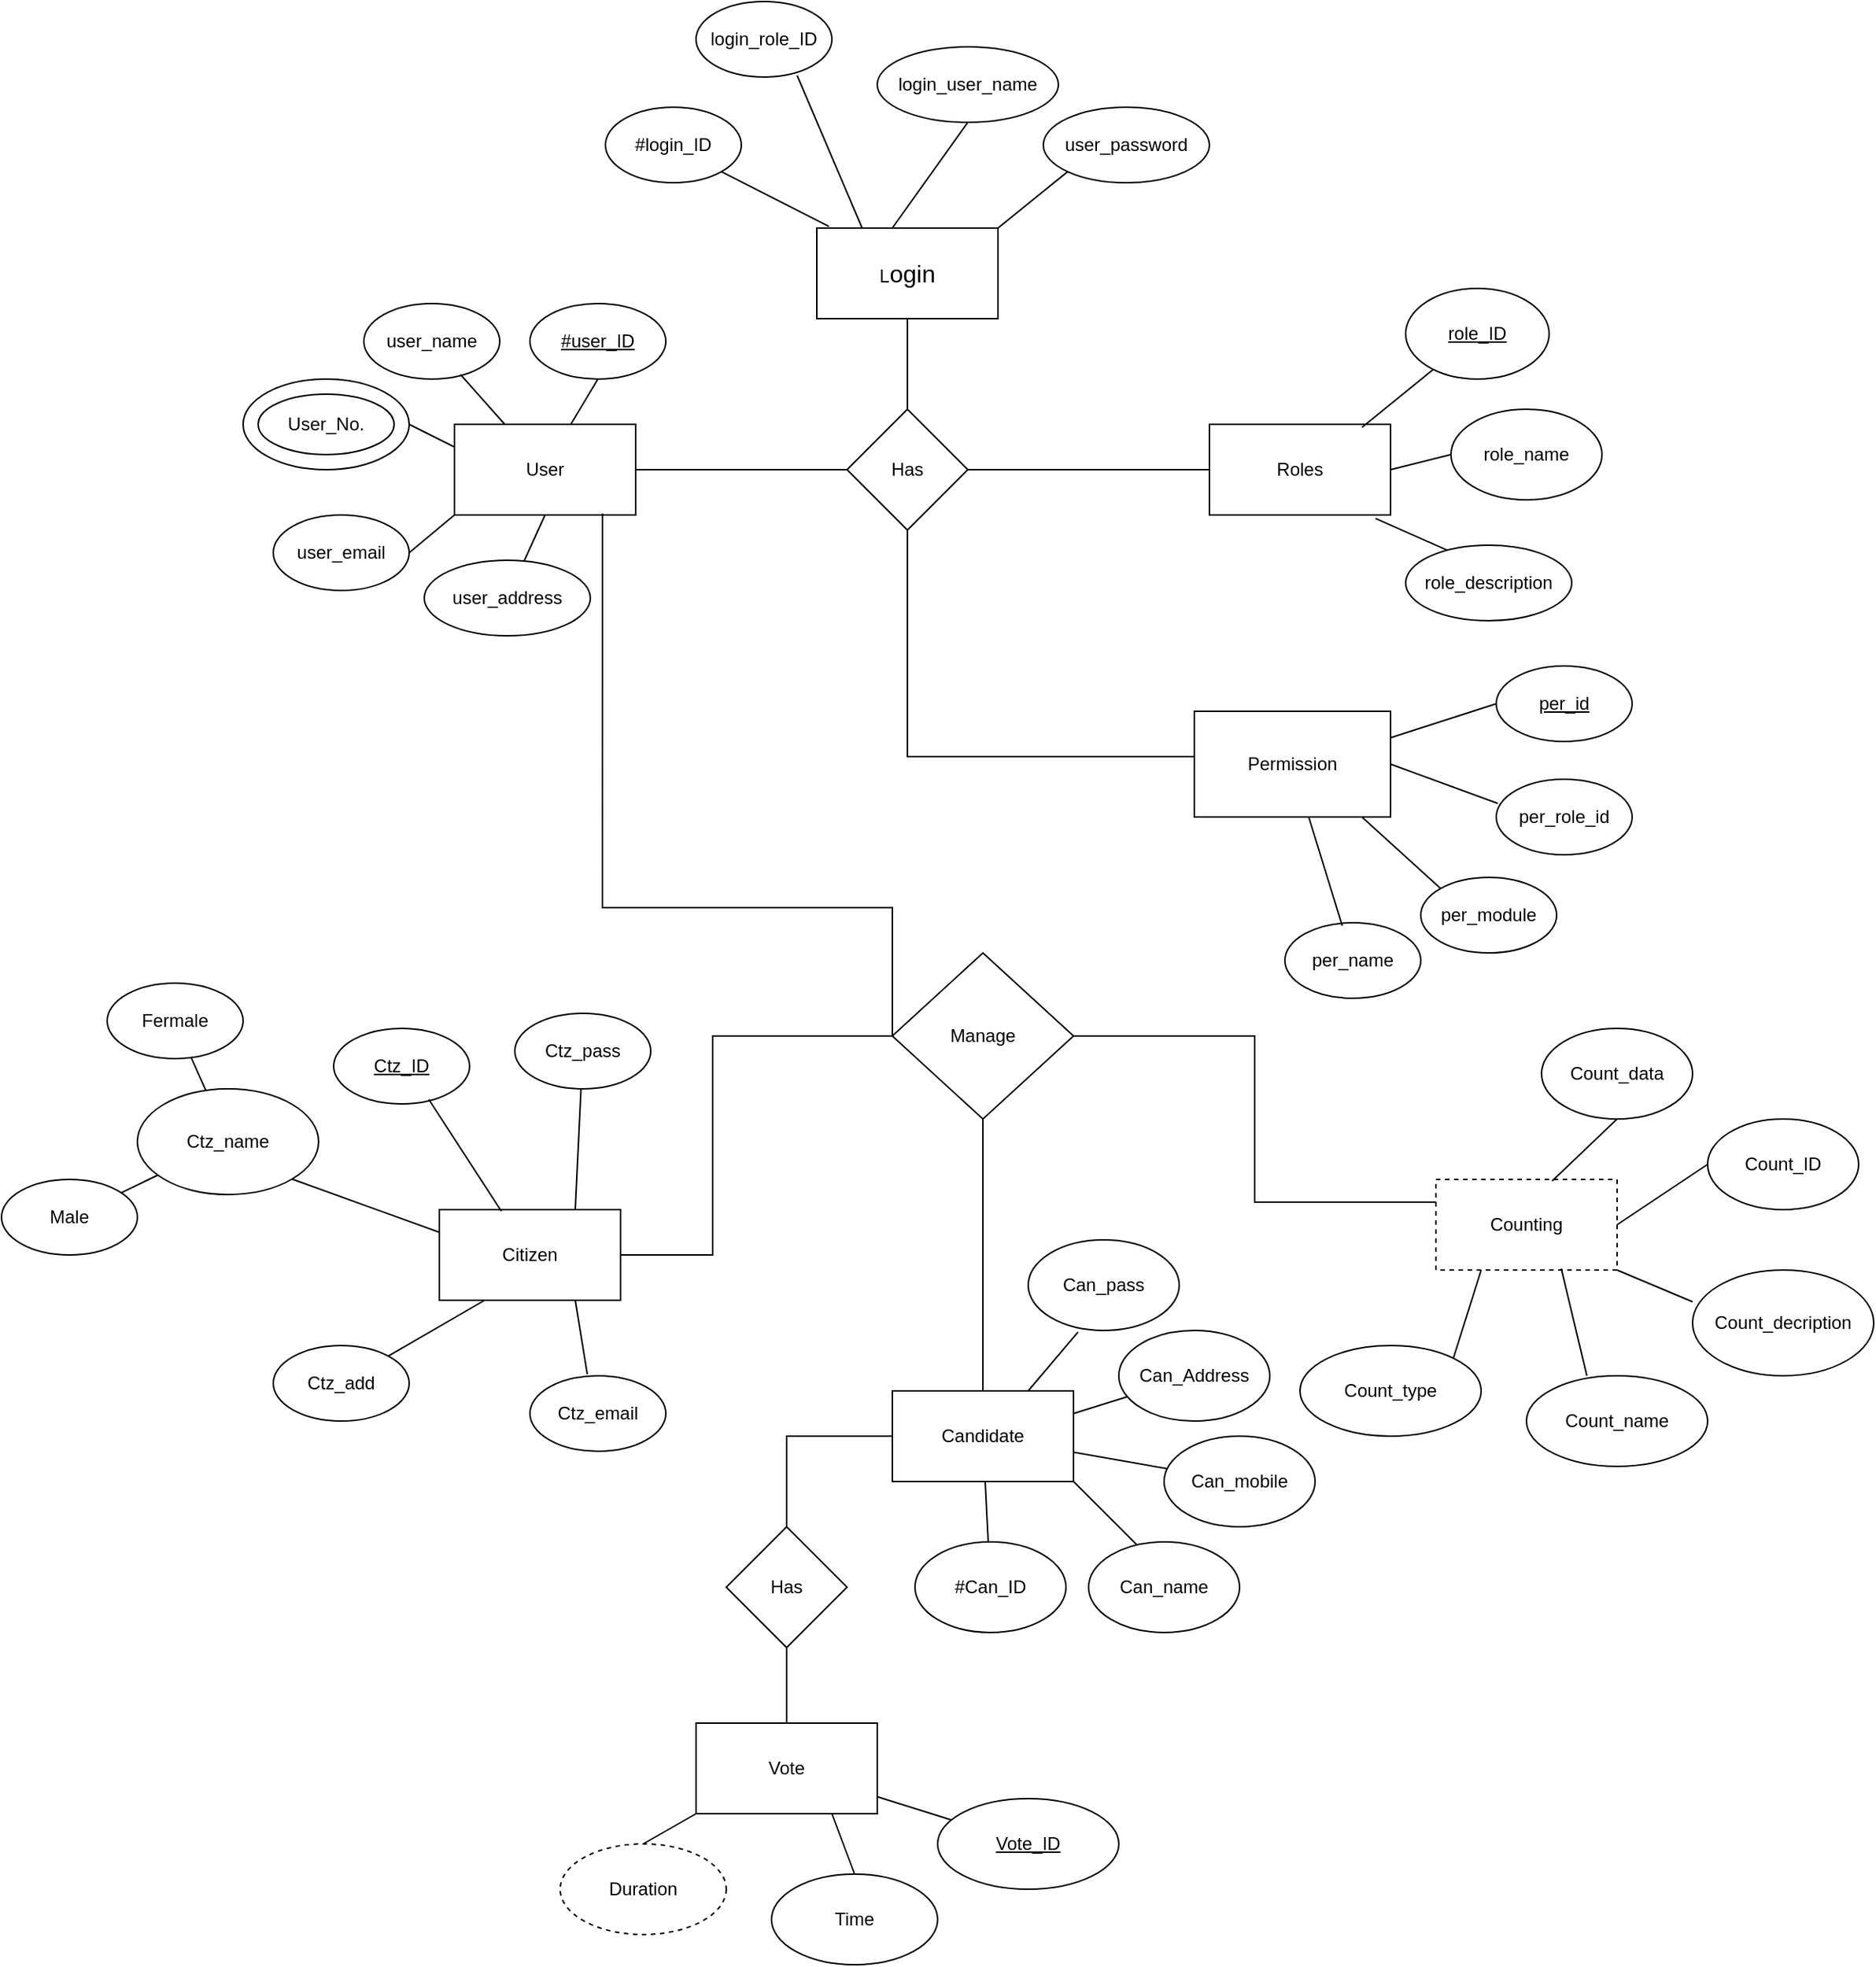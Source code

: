<mxfile version="21.8.2" type="github">
  <diagram id="R2lEEEUBdFMjLlhIrx00" name="Page-1">
    <mxGraphModel dx="2236" dy="785" grid="1" gridSize="10" guides="1" tooltips="1" connect="1" arrows="1" fold="1" page="1" pageScale="1" pageWidth="850" pageHeight="1100" math="0" shadow="0" extFonts="Permanent Marker^https://fonts.googleapis.com/css?family=Permanent+Marker">
      <root>
        <mxCell id="0" />
        <mxCell id="1" parent="0" />
        <mxCell id="CgwxtlaAnWrpsqy49woL-5" value="User" style="rounded=0;whiteSpace=wrap;html=1;" vertex="1" parent="1">
          <mxGeometry x="120" y="290" width="120" height="60" as="geometry" />
        </mxCell>
        <object label="L&lt;font size=&quot;3&quot;&gt;ogin&lt;/font&gt;" login="" id="CgwxtlaAnWrpsqy49woL-6">
          <mxCell style="rounded=0;whiteSpace=wrap;html=1;" vertex="1" parent="1">
            <mxGeometry x="360" y="160" width="120" height="60" as="geometry" />
          </mxCell>
        </object>
        <mxCell id="CgwxtlaAnWrpsqy49woL-7" value="Roles" style="rounded=0;whiteSpace=wrap;html=1;" vertex="1" parent="1">
          <mxGeometry x="620" y="290" width="120" height="60" as="geometry" />
        </mxCell>
        <mxCell id="CgwxtlaAnWrpsqy49woL-8" value="Has" style="rhombus;whiteSpace=wrap;html=1;" vertex="1" parent="1">
          <mxGeometry x="380" y="280" width="80" height="80" as="geometry" />
        </mxCell>
        <mxCell id="CgwxtlaAnWrpsqy49woL-9" value="" style="endArrow=none;html=1;rounded=0;exitX=0.5;exitY=0;exitDx=0;exitDy=0;entryX=0.5;entryY=1;entryDx=0;entryDy=0;" edge="1" parent="1" source="CgwxtlaAnWrpsqy49woL-8" target="CgwxtlaAnWrpsqy49woL-6">
          <mxGeometry width="50" height="50" relative="1" as="geometry">
            <mxPoint x="390" y="280" as="sourcePoint" />
            <mxPoint x="440" y="230" as="targetPoint" />
          </mxGeometry>
        </mxCell>
        <mxCell id="CgwxtlaAnWrpsqy49woL-10" value="" style="endArrow=none;html=1;rounded=0;entryX=0;entryY=0.5;entryDx=0;entryDy=0;exitX=1;exitY=0.5;exitDx=0;exitDy=0;" edge="1" parent="1" source="CgwxtlaAnWrpsqy49woL-5" target="CgwxtlaAnWrpsqy49woL-8">
          <mxGeometry width="50" height="50" relative="1" as="geometry">
            <mxPoint x="290" y="350" as="sourcePoint" />
            <mxPoint x="340" y="300" as="targetPoint" />
          </mxGeometry>
        </mxCell>
        <mxCell id="CgwxtlaAnWrpsqy49woL-11" value="" style="endArrow=none;html=1;rounded=0;entryX=0;entryY=0.5;entryDx=0;entryDy=0;exitX=1;exitY=0.5;exitDx=0;exitDy=0;" edge="1" parent="1" source="CgwxtlaAnWrpsqy49woL-8" target="CgwxtlaAnWrpsqy49woL-7">
          <mxGeometry width="50" height="50" relative="1" as="geometry">
            <mxPoint x="510" y="310" as="sourcePoint" />
            <mxPoint x="650" y="310" as="targetPoint" />
          </mxGeometry>
        </mxCell>
        <mxCell id="CgwxtlaAnWrpsqy49woL-12" value="#login_ID" style="ellipse;whiteSpace=wrap;html=1;" vertex="1" parent="1">
          <mxGeometry x="220" y="80" width="90" height="50" as="geometry" />
        </mxCell>
        <mxCell id="CgwxtlaAnWrpsqy49woL-13" value="login_role_ID" style="ellipse;whiteSpace=wrap;html=1;" vertex="1" parent="1">
          <mxGeometry x="280" y="10" width="90" height="50" as="geometry" />
        </mxCell>
        <mxCell id="CgwxtlaAnWrpsqy49woL-14" value="login_user_name" style="ellipse;whiteSpace=wrap;html=1;" vertex="1" parent="1">
          <mxGeometry x="400" y="40" width="120" height="50" as="geometry" />
        </mxCell>
        <mxCell id="CgwxtlaAnWrpsqy49woL-15" value="user_password" style="ellipse;whiteSpace=wrap;html=1;" vertex="1" parent="1">
          <mxGeometry x="510" y="80" width="110" height="50" as="geometry" />
        </mxCell>
        <mxCell id="CgwxtlaAnWrpsqy49woL-16" value="" style="endArrow=none;html=1;rounded=0;entryX=0.067;entryY=-0.017;entryDx=0;entryDy=0;entryPerimeter=0;exitX=1;exitY=1;exitDx=0;exitDy=0;" edge="1" parent="1" source="CgwxtlaAnWrpsqy49woL-12" target="CgwxtlaAnWrpsqy49woL-6">
          <mxGeometry width="50" height="50" relative="1" as="geometry">
            <mxPoint x="300" y="160" as="sourcePoint" />
            <mxPoint x="350" y="110" as="targetPoint" />
          </mxGeometry>
        </mxCell>
        <mxCell id="CgwxtlaAnWrpsqy49woL-17" value="" style="endArrow=none;html=1;rounded=0;exitX=0.25;exitY=0;exitDx=0;exitDy=0;entryX=0.744;entryY=0.98;entryDx=0;entryDy=0;entryPerimeter=0;" edge="1" parent="1" source="CgwxtlaAnWrpsqy49woL-6" target="CgwxtlaAnWrpsqy49woL-13">
          <mxGeometry width="50" height="50" relative="1" as="geometry">
            <mxPoint x="350" y="130" as="sourcePoint" />
            <mxPoint x="400" y="80" as="targetPoint" />
          </mxGeometry>
        </mxCell>
        <mxCell id="CgwxtlaAnWrpsqy49woL-18" value="" style="endArrow=none;html=1;rounded=0;entryX=0.5;entryY=1;entryDx=0;entryDy=0;" edge="1" parent="1" target="CgwxtlaAnWrpsqy49woL-14">
          <mxGeometry width="50" height="50" relative="1" as="geometry">
            <mxPoint x="410" y="160" as="sourcePoint" />
            <mxPoint x="460" y="110" as="targetPoint" />
          </mxGeometry>
        </mxCell>
        <mxCell id="CgwxtlaAnWrpsqy49woL-19" value="" style="endArrow=none;html=1;rounded=0;entryX=0;entryY=1;entryDx=0;entryDy=0;exitX=1;exitY=0;exitDx=0;exitDy=0;" edge="1" parent="1" source="CgwxtlaAnWrpsqy49woL-6" target="CgwxtlaAnWrpsqy49woL-15">
          <mxGeometry width="50" height="50" relative="1" as="geometry">
            <mxPoint x="460" y="180" as="sourcePoint" />
            <mxPoint x="510" y="130" as="targetPoint" />
          </mxGeometry>
        </mxCell>
        <mxCell id="CgwxtlaAnWrpsqy49woL-21" value="&lt;u&gt;#user_ID&lt;/u&gt;" style="ellipse;whiteSpace=wrap;html=1;" vertex="1" parent="1">
          <mxGeometry x="170" y="210" width="90" height="50" as="geometry" />
        </mxCell>
        <mxCell id="CgwxtlaAnWrpsqy49woL-22" value="user_name&lt;br&gt;" style="ellipse;whiteSpace=wrap;html=1;" vertex="1" parent="1">
          <mxGeometry x="60" y="210" width="90" height="50" as="geometry" />
        </mxCell>
        <mxCell id="CgwxtlaAnWrpsqy49woL-23" value="" style="ellipse;whiteSpace=wrap;html=1;" vertex="1" parent="1">
          <mxGeometry x="-20" y="260" width="110" height="60" as="geometry" />
        </mxCell>
        <mxCell id="CgwxtlaAnWrpsqy49woL-24" value="user_email" style="ellipse;whiteSpace=wrap;html=1;" vertex="1" parent="1">
          <mxGeometry y="350" width="90" height="50" as="geometry" />
        </mxCell>
        <mxCell id="CgwxtlaAnWrpsqy49woL-25" value="user_address" style="ellipse;whiteSpace=wrap;html=1;" vertex="1" parent="1">
          <mxGeometry x="100" y="380" width="110" height="50" as="geometry" />
        </mxCell>
        <mxCell id="CgwxtlaAnWrpsqy49woL-26" value="" style="endArrow=none;html=1;rounded=0;entryX=0.5;entryY=1;entryDx=0;entryDy=0;exitX=0.642;exitY=0;exitDx=0;exitDy=0;exitPerimeter=0;" edge="1" parent="1" source="CgwxtlaAnWrpsqy49woL-5" target="CgwxtlaAnWrpsqy49woL-21">
          <mxGeometry width="50" height="50" relative="1" as="geometry">
            <mxPoint x="180" y="310" as="sourcePoint" />
            <mxPoint x="230" y="260" as="targetPoint" />
          </mxGeometry>
        </mxCell>
        <mxCell id="CgwxtlaAnWrpsqy49woL-27" value="" style="endArrow=none;html=1;rounded=0;exitX=0.711;exitY=0.94;exitDx=0;exitDy=0;exitPerimeter=0;" edge="1" parent="1" source="CgwxtlaAnWrpsqy49woL-22" target="CgwxtlaAnWrpsqy49woL-5">
          <mxGeometry width="50" height="50" relative="1" as="geometry">
            <mxPoint x="130" y="300" as="sourcePoint" />
            <mxPoint x="180" y="250" as="targetPoint" />
          </mxGeometry>
        </mxCell>
        <mxCell id="CgwxtlaAnWrpsqy49woL-28" value="" style="endArrow=none;html=1;rounded=0;entryX=0;entryY=0.25;entryDx=0;entryDy=0;exitX=1;exitY=0.5;exitDx=0;exitDy=0;" edge="1" parent="1" source="CgwxtlaAnWrpsqy49woL-23" target="CgwxtlaAnWrpsqy49woL-5">
          <mxGeometry width="50" height="50" relative="1" as="geometry">
            <mxPoint x="80" y="320" as="sourcePoint" />
            <mxPoint x="130" y="270" as="targetPoint" />
          </mxGeometry>
        </mxCell>
        <mxCell id="CgwxtlaAnWrpsqy49woL-29" value="" style="endArrow=none;html=1;rounded=0;entryX=0;entryY=1;entryDx=0;entryDy=0;exitX=1;exitY=0.5;exitDx=0;exitDy=0;" edge="1" parent="1" source="CgwxtlaAnWrpsqy49woL-24" target="CgwxtlaAnWrpsqy49woL-5">
          <mxGeometry width="50" height="50" relative="1" as="geometry">
            <mxPoint x="90" y="380" as="sourcePoint" />
            <mxPoint x="140" y="330" as="targetPoint" />
          </mxGeometry>
        </mxCell>
        <mxCell id="CgwxtlaAnWrpsqy49woL-30" value="" style="endArrow=none;html=1;rounded=0;entryX=0.5;entryY=1;entryDx=0;entryDy=0;" edge="1" parent="1" source="CgwxtlaAnWrpsqy49woL-25" target="CgwxtlaAnWrpsqy49woL-5">
          <mxGeometry width="50" height="50" relative="1" as="geometry">
            <mxPoint x="155" y="359.289" as="sourcePoint" />
            <mxPoint x="155" y="309.289" as="targetPoint" />
          </mxGeometry>
        </mxCell>
        <mxCell id="CgwxtlaAnWrpsqy49woL-31" value="&lt;u&gt;role_ID&lt;/u&gt;" style="ellipse;whiteSpace=wrap;html=1;" vertex="1" parent="1">
          <mxGeometry x="750" y="200" width="95" height="60" as="geometry" />
        </mxCell>
        <mxCell id="CgwxtlaAnWrpsqy49woL-32" value="role_name" style="ellipse;whiteSpace=wrap;html=1;" vertex="1" parent="1">
          <mxGeometry x="780" y="280" width="100" height="60" as="geometry" />
        </mxCell>
        <mxCell id="CgwxtlaAnWrpsqy49woL-33" value="role_description" style="ellipse;whiteSpace=wrap;html=1;" vertex="1" parent="1">
          <mxGeometry x="750" y="370" width="110" height="50" as="geometry" />
        </mxCell>
        <mxCell id="CgwxtlaAnWrpsqy49woL-34" value="" style="endArrow=none;html=1;rounded=0;exitX=0.842;exitY=0.033;exitDx=0;exitDy=0;exitPerimeter=0;" edge="1" parent="1" source="CgwxtlaAnWrpsqy49woL-7" target="CgwxtlaAnWrpsqy49woL-31">
          <mxGeometry width="50" height="50" relative="1" as="geometry">
            <mxPoint x="730" y="280" as="sourcePoint" />
            <mxPoint x="770" y="220" as="targetPoint" />
          </mxGeometry>
        </mxCell>
        <mxCell id="CgwxtlaAnWrpsqy49woL-35" value="" style="endArrow=none;html=1;rounded=0;entryX=0;entryY=0.5;entryDx=0;entryDy=0;exitX=1;exitY=0.5;exitDx=0;exitDy=0;" edge="1" parent="1" source="CgwxtlaAnWrpsqy49woL-7" target="CgwxtlaAnWrpsqy49woL-32">
          <mxGeometry width="50" height="50" relative="1" as="geometry">
            <mxPoint x="720" y="350" as="sourcePoint" />
            <mxPoint x="770" y="300" as="targetPoint" />
          </mxGeometry>
        </mxCell>
        <mxCell id="CgwxtlaAnWrpsqy49woL-36" value="" style="endArrow=none;html=1;rounded=0;entryX=0.25;entryY=0.067;entryDx=0;entryDy=0;entryPerimeter=0;exitX=0.917;exitY=1.039;exitDx=0;exitDy=0;exitPerimeter=0;" edge="1" parent="1" source="CgwxtlaAnWrpsqy49woL-7" target="CgwxtlaAnWrpsqy49woL-33">
          <mxGeometry width="50" height="50" relative="1" as="geometry">
            <mxPoint x="720" y="400" as="sourcePoint" />
            <mxPoint x="770" y="350" as="targetPoint" />
          </mxGeometry>
        </mxCell>
        <mxCell id="CgwxtlaAnWrpsqy49woL-38" value="" style="endArrow=none;html=1;rounded=0;exitX=0.5;exitY=1;exitDx=0;exitDy=0;edgeStyle=orthogonalEdgeStyle;" edge="1" parent="1" source="CgwxtlaAnWrpsqy49woL-8">
          <mxGeometry width="50" height="50" relative="1" as="geometry">
            <mxPoint x="400" y="330" as="sourcePoint" />
            <mxPoint x="610" y="510" as="targetPoint" />
            <Array as="points">
              <mxPoint x="420" y="510" />
              <mxPoint x="611" y="510" />
            </Array>
          </mxGeometry>
        </mxCell>
        <mxCell id="CgwxtlaAnWrpsqy49woL-39" value="Permission" style="rounded=0;whiteSpace=wrap;html=1;" vertex="1" parent="1">
          <mxGeometry x="610" y="480" width="130" height="70" as="geometry" />
        </mxCell>
        <mxCell id="CgwxtlaAnWrpsqy49woL-40" value="&lt;u&gt;per_id&lt;/u&gt;" style="ellipse;whiteSpace=wrap;html=1;" vertex="1" parent="1">
          <mxGeometry x="810" y="450" width="90" height="50" as="geometry" />
        </mxCell>
        <mxCell id="CgwxtlaAnWrpsqy49woL-41" value="per_role_id" style="ellipse;whiteSpace=wrap;html=1;" vertex="1" parent="1">
          <mxGeometry x="810" y="525" width="90" height="50" as="geometry" />
        </mxCell>
        <mxCell id="CgwxtlaAnWrpsqy49woL-42" value="per_module" style="ellipse;whiteSpace=wrap;html=1;" vertex="1" parent="1">
          <mxGeometry x="760" y="590" width="90" height="50" as="geometry" />
        </mxCell>
        <mxCell id="CgwxtlaAnWrpsqy49woL-44" value="" style="endArrow=none;html=1;rounded=0;entryX=0;entryY=0.5;entryDx=0;entryDy=0;exitX=1;exitY=0.25;exitDx=0;exitDy=0;" edge="1" parent="1" source="CgwxtlaAnWrpsqy49woL-39" target="CgwxtlaAnWrpsqy49woL-40">
          <mxGeometry width="50" height="50" relative="1" as="geometry">
            <mxPoint x="750" y="520" as="sourcePoint" />
            <mxPoint x="800" y="470" as="targetPoint" />
          </mxGeometry>
        </mxCell>
        <mxCell id="CgwxtlaAnWrpsqy49woL-45" value="" style="endArrow=none;html=1;rounded=0;exitX=1;exitY=0.5;exitDx=0;exitDy=0;entryX=0.011;entryY=0.32;entryDx=0;entryDy=0;entryPerimeter=0;" edge="1" parent="1" source="CgwxtlaAnWrpsqy49woL-39" target="CgwxtlaAnWrpsqy49woL-41">
          <mxGeometry width="50" height="50" relative="1" as="geometry">
            <mxPoint x="750" y="560" as="sourcePoint" />
            <mxPoint x="800" y="510" as="targetPoint" />
          </mxGeometry>
        </mxCell>
        <mxCell id="CgwxtlaAnWrpsqy49woL-46" value="" style="endArrow=none;html=1;rounded=0;entryX=0;entryY=0;entryDx=0;entryDy=0;exitX=0.854;exitY=1;exitDx=0;exitDy=0;exitPerimeter=0;" edge="1" parent="1" source="CgwxtlaAnWrpsqy49woL-39" target="CgwxtlaAnWrpsqy49woL-42">
          <mxGeometry width="50" height="50" relative="1" as="geometry">
            <mxPoint x="710" y="610" as="sourcePoint" />
            <mxPoint x="760" y="560" as="targetPoint" />
          </mxGeometry>
        </mxCell>
        <mxCell id="CgwxtlaAnWrpsqy49woL-47" value="per_name" style="ellipse;whiteSpace=wrap;html=1;" vertex="1" parent="1">
          <mxGeometry x="670" y="620" width="90" height="50" as="geometry" />
        </mxCell>
        <mxCell id="CgwxtlaAnWrpsqy49woL-48" value="" style="endArrow=none;html=1;rounded=0;entryX=0.422;entryY=0.04;entryDx=0;entryDy=0;entryPerimeter=0;" edge="1" parent="1" source="CgwxtlaAnWrpsqy49woL-39" target="CgwxtlaAnWrpsqy49woL-47">
          <mxGeometry width="50" height="50" relative="1" as="geometry">
            <mxPoint x="675" y="600" as="sourcePoint" />
            <mxPoint x="675" y="620.711" as="targetPoint" />
          </mxGeometry>
        </mxCell>
        <mxCell id="CgwxtlaAnWrpsqy49woL-50" value="" style="endArrow=none;html=1;rounded=0;entryX=0.817;entryY=0.983;entryDx=0;entryDy=0;entryPerimeter=0;edgeStyle=orthogonalEdgeStyle;exitX=0;exitY=0.5;exitDx=0;exitDy=0;" edge="1" parent="1" source="CgwxtlaAnWrpsqy49woL-51" target="CgwxtlaAnWrpsqy49woL-5">
          <mxGeometry width="50" height="50" relative="1" as="geometry">
            <mxPoint x="410" y="690" as="sourcePoint" />
            <mxPoint x="360" y="470" as="targetPoint" />
            <Array as="points">
              <mxPoint x="410" y="610" />
              <mxPoint x="218" y="610" />
            </Array>
          </mxGeometry>
        </mxCell>
        <mxCell id="CgwxtlaAnWrpsqy49woL-51" value="Manage" style="rhombus;whiteSpace=wrap;html=1;" vertex="1" parent="1">
          <mxGeometry x="410" y="640" width="120" height="110" as="geometry" />
        </mxCell>
        <mxCell id="CgwxtlaAnWrpsqy49woL-52" value="Counting" style="rounded=0;whiteSpace=wrap;html=1;dashed=1;" vertex="1" parent="1">
          <mxGeometry x="770" y="790" width="120" height="60" as="geometry" />
        </mxCell>
        <mxCell id="CgwxtlaAnWrpsqy49woL-53" value="Candidate" style="rounded=0;whiteSpace=wrap;html=1;" vertex="1" parent="1">
          <mxGeometry x="410" y="930" width="120" height="60" as="geometry" />
        </mxCell>
        <mxCell id="CgwxtlaAnWrpsqy49woL-54" value="Citizen" style="rounded=0;whiteSpace=wrap;html=1;" vertex="1" parent="1">
          <mxGeometry x="110" y="810" width="120" height="60" as="geometry" />
        </mxCell>
        <mxCell id="CgwxtlaAnWrpsqy49woL-58" value="" style="endArrow=none;html=1;rounded=0;entryX=0.5;entryY=1;entryDx=0;entryDy=0;exitX=0.5;exitY=0;exitDx=0;exitDy=0;" edge="1" parent="1" source="CgwxtlaAnWrpsqy49woL-53" target="CgwxtlaAnWrpsqy49woL-51">
          <mxGeometry width="50" height="50" relative="1" as="geometry">
            <mxPoint x="540" y="840" as="sourcePoint" />
            <mxPoint x="590" y="790" as="targetPoint" />
          </mxGeometry>
        </mxCell>
        <mxCell id="CgwxtlaAnWrpsqy49woL-60" value="" style="endArrow=none;html=1;rounded=0;entryX=0;entryY=0.5;entryDx=0;entryDy=0;edgeStyle=orthogonalEdgeStyle;exitX=1;exitY=0.5;exitDx=0;exitDy=0;" edge="1" parent="1" source="CgwxtlaAnWrpsqy49woL-54" target="CgwxtlaAnWrpsqy49woL-51">
          <mxGeometry width="50" height="50" relative="1" as="geometry">
            <mxPoint x="170" y="695" as="sourcePoint" />
            <mxPoint x="330" y="720" as="targetPoint" />
            <Array as="points">
              <mxPoint x="291" y="840" />
              <mxPoint x="291" y="695" />
            </Array>
          </mxGeometry>
        </mxCell>
        <mxCell id="CgwxtlaAnWrpsqy49woL-62" value="" style="endArrow=none;html=1;rounded=0;entryX=1;entryY=0.5;entryDx=0;entryDy=0;edgeStyle=orthogonalEdgeStyle;exitX=0;exitY=0.25;exitDx=0;exitDy=0;" edge="1" parent="1" source="CgwxtlaAnWrpsqy49woL-52" target="CgwxtlaAnWrpsqy49woL-51">
          <mxGeometry width="50" height="50" relative="1" as="geometry">
            <mxPoint x="720" y="810" as="sourcePoint" />
            <mxPoint x="670" y="760" as="targetPoint" />
            <Array as="points">
              <mxPoint x="650" y="805" />
              <mxPoint x="650" y="695" />
            </Array>
          </mxGeometry>
        </mxCell>
        <mxCell id="CgwxtlaAnWrpsqy49woL-63" value="Ctz_pass" style="ellipse;whiteSpace=wrap;html=1;" vertex="1" parent="1">
          <mxGeometry x="160" y="680" width="90" height="50" as="geometry" />
        </mxCell>
        <mxCell id="CgwxtlaAnWrpsqy49woL-64" value="Ctz_name" style="ellipse;whiteSpace=wrap;html=1;" vertex="1" parent="1">
          <mxGeometry x="-90" y="730" width="120" height="70" as="geometry" />
        </mxCell>
        <mxCell id="CgwxtlaAnWrpsqy49woL-66" value="Ctz_add" style="ellipse;whiteSpace=wrap;html=1;" vertex="1" parent="1">
          <mxGeometry y="900" width="90" height="50" as="geometry" />
        </mxCell>
        <mxCell id="CgwxtlaAnWrpsqy49woL-67" value="Ctz_email" style="ellipse;whiteSpace=wrap;html=1;" vertex="1" parent="1">
          <mxGeometry x="170" y="920" width="90" height="50" as="geometry" />
        </mxCell>
        <mxCell id="CgwxtlaAnWrpsqy49woL-68" value="&lt;u&gt;Ctz_ID&lt;/u&gt;" style="ellipse;whiteSpace=wrap;html=1;" vertex="1" parent="1">
          <mxGeometry x="40" y="690" width="90" height="50" as="geometry" />
        </mxCell>
        <mxCell id="CgwxtlaAnWrpsqy49woL-69" value="" style="endArrow=none;html=1;rounded=0;exitX=0.75;exitY=0;exitDx=0;exitDy=0;" edge="1" parent="1" source="CgwxtlaAnWrpsqy49woL-54" target="CgwxtlaAnWrpsqy49woL-63">
          <mxGeometry width="50" height="50" relative="1" as="geometry">
            <mxPoint x="210" y="800" as="sourcePoint" />
            <mxPoint x="230" y="720" as="targetPoint" />
          </mxGeometry>
        </mxCell>
        <mxCell id="CgwxtlaAnWrpsqy49woL-70" value="" style="endArrow=none;html=1;rounded=0;entryX=0.7;entryY=0.94;entryDx=0;entryDy=0;entryPerimeter=0;exitX=0.342;exitY=0.017;exitDx=0;exitDy=0;exitPerimeter=0;" edge="1" parent="1" source="CgwxtlaAnWrpsqy49woL-54" target="CgwxtlaAnWrpsqy49woL-68">
          <mxGeometry width="50" height="50" relative="1" as="geometry">
            <mxPoint x="210" y="820" as="sourcePoint" />
            <mxPoint x="229" y="743" as="targetPoint" />
            <Array as="points" />
          </mxGeometry>
        </mxCell>
        <mxCell id="CgwxtlaAnWrpsqy49woL-71" value="" style="endArrow=none;html=1;rounded=0;entryX=1;entryY=1;entryDx=0;entryDy=0;exitX=0;exitY=0.25;exitDx=0;exitDy=0;" edge="1" parent="1" source="CgwxtlaAnWrpsqy49woL-54" target="CgwxtlaAnWrpsqy49woL-64">
          <mxGeometry width="50" height="50" relative="1" as="geometry">
            <mxPoint x="50" y="850" as="sourcePoint" />
            <mxPoint x="100" y="800" as="targetPoint" />
          </mxGeometry>
        </mxCell>
        <mxCell id="CgwxtlaAnWrpsqy49woL-74" value="" style="endArrow=none;html=1;rounded=0;" edge="1" parent="1" source="CgwxtlaAnWrpsqy49woL-66">
          <mxGeometry width="50" height="50" relative="1" as="geometry">
            <mxPoint x="90" y="920" as="sourcePoint" />
            <mxPoint x="140" y="870" as="targetPoint" />
          </mxGeometry>
        </mxCell>
        <mxCell id="CgwxtlaAnWrpsqy49woL-75" value="" style="endArrow=none;html=1;rounded=0;exitX=0.422;exitY=-0.02;exitDx=0;exitDy=0;exitPerimeter=0;entryX=0.75;entryY=1;entryDx=0;entryDy=0;" edge="1" parent="1" source="CgwxtlaAnWrpsqy49woL-67" target="CgwxtlaAnWrpsqy49woL-54">
          <mxGeometry width="50" height="50" relative="1" as="geometry">
            <mxPoint x="250" y="920" as="sourcePoint" />
            <mxPoint x="300" y="870" as="targetPoint" />
          </mxGeometry>
        </mxCell>
        <mxCell id="CgwxtlaAnWrpsqy49woL-76" value="Count_data" style="ellipse;whiteSpace=wrap;html=1;" vertex="1" parent="1">
          <mxGeometry x="840" y="690" width="100" height="60" as="geometry" />
        </mxCell>
        <mxCell id="CgwxtlaAnWrpsqy49woL-77" value="Count_ID" style="ellipse;whiteSpace=wrap;html=1;" vertex="1" parent="1">
          <mxGeometry x="950" y="750" width="100" height="60" as="geometry" />
        </mxCell>
        <mxCell id="CgwxtlaAnWrpsqy49woL-78" value="Count_decription" style="ellipse;whiteSpace=wrap;html=1;" vertex="1" parent="1">
          <mxGeometry x="940" y="850" width="120" height="70" as="geometry" />
        </mxCell>
        <mxCell id="CgwxtlaAnWrpsqy49woL-79" value="Count_name" style="ellipse;whiteSpace=wrap;html=1;" vertex="1" parent="1">
          <mxGeometry x="830" y="920" width="120" height="60" as="geometry" />
        </mxCell>
        <mxCell id="CgwxtlaAnWrpsqy49woL-80" value="Count_type" style="ellipse;whiteSpace=wrap;html=1;" vertex="1" parent="1">
          <mxGeometry x="680" y="900" width="120" height="60" as="geometry" />
        </mxCell>
        <mxCell id="CgwxtlaAnWrpsqy49woL-81" value="" style="endArrow=none;html=1;rounded=0;exitX=0.642;exitY=0.017;exitDx=0;exitDy=0;exitPerimeter=0;" edge="1" parent="1" source="CgwxtlaAnWrpsqy49woL-52">
          <mxGeometry width="50" height="50" relative="1" as="geometry">
            <mxPoint x="840" y="800" as="sourcePoint" />
            <mxPoint x="890" y="750" as="targetPoint" />
          </mxGeometry>
        </mxCell>
        <mxCell id="CgwxtlaAnWrpsqy49woL-82" value="" style="endArrow=none;html=1;rounded=0;exitX=1;exitY=0.5;exitDx=0;exitDy=0;" edge="1" parent="1" source="CgwxtlaAnWrpsqy49woL-52">
          <mxGeometry width="50" height="50" relative="1" as="geometry">
            <mxPoint x="900" y="830" as="sourcePoint" />
            <mxPoint x="950" y="780" as="targetPoint" />
          </mxGeometry>
        </mxCell>
        <mxCell id="CgwxtlaAnWrpsqy49woL-83" value="" style="endArrow=none;html=1;rounded=0;exitX=0.846;exitY=0.143;exitDx=0;exitDy=0;exitPerimeter=0;entryX=0.25;entryY=1;entryDx=0;entryDy=0;" edge="1" parent="1" source="CgwxtlaAnWrpsqy49woL-80" target="CgwxtlaAnWrpsqy49woL-52">
          <mxGeometry width="50" height="50" relative="1" as="geometry">
            <mxPoint x="770" y="900" as="sourcePoint" />
            <mxPoint x="820" y="850" as="targetPoint" />
          </mxGeometry>
        </mxCell>
        <mxCell id="CgwxtlaAnWrpsqy49woL-84" value="" style="endArrow=none;html=1;rounded=0;entryX=0.692;entryY=0.983;entryDx=0;entryDy=0;entryPerimeter=0;" edge="1" parent="1" target="CgwxtlaAnWrpsqy49woL-52">
          <mxGeometry width="50" height="50" relative="1" as="geometry">
            <mxPoint x="870" y="920" as="sourcePoint" />
            <mxPoint x="920" y="870" as="targetPoint" />
          </mxGeometry>
        </mxCell>
        <mxCell id="CgwxtlaAnWrpsqy49woL-85" value="" style="endArrow=none;html=1;rounded=0;entryX=1;entryY=1;entryDx=0;entryDy=0;exitX=0;exitY=0.3;exitDx=0;exitDy=0;exitPerimeter=0;" edge="1" parent="1" source="CgwxtlaAnWrpsqy49woL-78" target="CgwxtlaAnWrpsqy49woL-52">
          <mxGeometry width="50" height="50" relative="1" as="geometry">
            <mxPoint x="1020" y="1020" as="sourcePoint" />
            <mxPoint x="1070" y="970" as="targetPoint" />
          </mxGeometry>
        </mxCell>
        <mxCell id="CgwxtlaAnWrpsqy49woL-86" value="Can_pass" style="ellipse;whiteSpace=wrap;html=1;" vertex="1" parent="1">
          <mxGeometry x="500" y="830" width="100" height="60" as="geometry" />
        </mxCell>
        <mxCell id="CgwxtlaAnWrpsqy49woL-87" value="Can_name" style="ellipse;whiteSpace=wrap;html=1;" vertex="1" parent="1">
          <mxGeometry x="540" y="1030" width="100" height="60" as="geometry" />
        </mxCell>
        <mxCell id="CgwxtlaAnWrpsqy49woL-88" value="Can_Address" style="ellipse;whiteSpace=wrap;html=1;" vertex="1" parent="1">
          <mxGeometry x="560" y="890" width="100" height="60" as="geometry" />
        </mxCell>
        <mxCell id="CgwxtlaAnWrpsqy49woL-89" value="#Can_ID" style="ellipse;whiteSpace=wrap;html=1;" vertex="1" parent="1">
          <mxGeometry x="425" y="1030" width="100" height="60" as="geometry" />
        </mxCell>
        <mxCell id="CgwxtlaAnWrpsqy49woL-90" value="Can_mobile" style="ellipse;whiteSpace=wrap;html=1;" vertex="1" parent="1">
          <mxGeometry x="590" y="960" width="100" height="60" as="geometry" />
        </mxCell>
        <mxCell id="CgwxtlaAnWrpsqy49woL-91" value="" style="endArrow=none;html=1;rounded=0;" edge="1" parent="1" source="CgwxtlaAnWrpsqy49woL-89" target="CgwxtlaAnWrpsqy49woL-53">
          <mxGeometry width="50" height="50" relative="1" as="geometry">
            <mxPoint x="330" y="1070" as="sourcePoint" />
            <mxPoint x="380" y="1020" as="targetPoint" />
          </mxGeometry>
        </mxCell>
        <mxCell id="CgwxtlaAnWrpsqy49woL-92" value="" style="endArrow=none;html=1;rounded=0;entryX=1;entryY=1;entryDx=0;entryDy=0;exitX=0.32;exitY=0.033;exitDx=0;exitDy=0;exitPerimeter=0;" edge="1" parent="1" source="CgwxtlaAnWrpsqy49woL-87" target="CgwxtlaAnWrpsqy49woL-53">
          <mxGeometry width="50" height="50" relative="1" as="geometry">
            <mxPoint x="540" y="1020" as="sourcePoint" />
            <mxPoint x="590" y="970" as="targetPoint" />
          </mxGeometry>
        </mxCell>
        <mxCell id="CgwxtlaAnWrpsqy49woL-93" value="" style="endArrow=none;html=1;rounded=0;exitX=0.75;exitY=0;exitDx=0;exitDy=0;entryX=0.33;entryY=1.017;entryDx=0;entryDy=0;entryPerimeter=0;" edge="1" parent="1" source="CgwxtlaAnWrpsqy49woL-53" target="CgwxtlaAnWrpsqy49woL-86">
          <mxGeometry width="50" height="50" relative="1" as="geometry">
            <mxPoint x="480" y="940" as="sourcePoint" />
            <mxPoint x="530" y="890" as="targetPoint" />
          </mxGeometry>
        </mxCell>
        <mxCell id="CgwxtlaAnWrpsqy49woL-94" value="" style="endArrow=none;html=1;rounded=0;exitX=1;exitY=0.25;exitDx=0;exitDy=0;" edge="1" parent="1" source="CgwxtlaAnWrpsqy49woL-53" target="CgwxtlaAnWrpsqy49woL-88">
          <mxGeometry width="50" height="50" relative="1" as="geometry">
            <mxPoint x="560" y="1010" as="sourcePoint" />
            <mxPoint x="610" y="960" as="targetPoint" />
          </mxGeometry>
        </mxCell>
        <mxCell id="CgwxtlaAnWrpsqy49woL-95" value="" style="endArrow=none;html=1;rounded=0;" edge="1" parent="1" source="CgwxtlaAnWrpsqy49woL-53" target="CgwxtlaAnWrpsqy49woL-90">
          <mxGeometry width="50" height="50" relative="1" as="geometry">
            <mxPoint x="720" y="1060" as="sourcePoint" />
            <mxPoint x="770" y="1010" as="targetPoint" />
          </mxGeometry>
        </mxCell>
        <mxCell id="CgwxtlaAnWrpsqy49woL-97" value="" style="endArrow=none;html=1;rounded=0;entryX=0;entryY=0.5;entryDx=0;entryDy=0;edgeStyle=orthogonalEdgeStyle;" edge="1" parent="1" target="CgwxtlaAnWrpsqy49woL-53">
          <mxGeometry width="50" height="50" relative="1" as="geometry">
            <mxPoint x="340" y="1020" as="sourcePoint" />
            <mxPoint x="330" y="990" as="targetPoint" />
            <Array as="points">
              <mxPoint x="340" y="960" />
            </Array>
          </mxGeometry>
        </mxCell>
        <mxCell id="CgwxtlaAnWrpsqy49woL-98" value="Has" style="rhombus;whiteSpace=wrap;html=1;" vertex="1" parent="1">
          <mxGeometry x="300" y="1020" width="80" height="80" as="geometry" />
        </mxCell>
        <mxCell id="CgwxtlaAnWrpsqy49woL-99" value="Vote" style="rounded=0;whiteSpace=wrap;html=1;" vertex="1" parent="1">
          <mxGeometry x="280" y="1150" width="120" height="60" as="geometry" />
        </mxCell>
        <mxCell id="CgwxtlaAnWrpsqy49woL-101" value="" style="endArrow=none;html=1;rounded=0;entryX=0.5;entryY=1;entryDx=0;entryDy=0;exitX=0.5;exitY=0;exitDx=0;exitDy=0;" edge="1" parent="1" source="CgwxtlaAnWrpsqy49woL-99" target="CgwxtlaAnWrpsqy49woL-98">
          <mxGeometry width="50" height="50" relative="1" as="geometry">
            <mxPoint x="230" y="1170" as="sourcePoint" />
            <mxPoint x="280" y="1120" as="targetPoint" />
          </mxGeometry>
        </mxCell>
        <mxCell id="CgwxtlaAnWrpsqy49woL-102" value="&lt;u&gt;Vote_ID&lt;/u&gt;" style="ellipse;whiteSpace=wrap;html=1;" vertex="1" parent="1">
          <mxGeometry x="440" y="1200" width="120" height="60" as="geometry" />
        </mxCell>
        <mxCell id="CgwxtlaAnWrpsqy49woL-103" value="Time" style="ellipse;whiteSpace=wrap;html=1;" vertex="1" parent="1">
          <mxGeometry x="330" y="1250" width="110" height="60" as="geometry" />
        </mxCell>
        <mxCell id="CgwxtlaAnWrpsqy49woL-105" value="Duration" style="ellipse;whiteSpace=wrap;html=1;strokeColor=default;dashed=1;" vertex="1" parent="1">
          <mxGeometry x="190" y="1230" width="110" height="60" as="geometry" />
        </mxCell>
        <mxCell id="CgwxtlaAnWrpsqy49woL-107" value="" style="endArrow=none;html=1;rounded=0;entryX=0;entryY=1;entryDx=0;entryDy=0;exitX=0.5;exitY=0;exitDx=0;exitDy=0;" edge="1" parent="1" source="CgwxtlaAnWrpsqy49woL-105" target="CgwxtlaAnWrpsqy49woL-99">
          <mxGeometry width="50" height="50" relative="1" as="geometry">
            <mxPoint x="140" y="1220" as="sourcePoint" />
            <mxPoint x="190" y="1170" as="targetPoint" />
          </mxGeometry>
        </mxCell>
        <mxCell id="CgwxtlaAnWrpsqy49woL-108" value="" style="endArrow=none;html=1;rounded=0;entryX=0.75;entryY=1;entryDx=0;entryDy=0;exitX=0.5;exitY=0;exitDx=0;exitDy=0;" edge="1" parent="1" source="CgwxtlaAnWrpsqy49woL-103" target="CgwxtlaAnWrpsqy49woL-99">
          <mxGeometry width="50" height="50" relative="1" as="geometry">
            <mxPoint x="320" y="1270" as="sourcePoint" />
            <mxPoint x="370" y="1220" as="targetPoint" />
          </mxGeometry>
        </mxCell>
        <mxCell id="CgwxtlaAnWrpsqy49woL-109" value="" style="endArrow=none;html=1;rounded=0;" edge="1" parent="1" source="CgwxtlaAnWrpsqy49woL-99" target="CgwxtlaAnWrpsqy49woL-102">
          <mxGeometry width="50" height="50" relative="1" as="geometry">
            <mxPoint x="440" y="1190" as="sourcePoint" />
            <mxPoint x="490" y="1140" as="targetPoint" />
          </mxGeometry>
        </mxCell>
        <mxCell id="CgwxtlaAnWrpsqy49woL-110" value="User_No." style="ellipse;whiteSpace=wrap;html=1;" vertex="1" parent="1">
          <mxGeometry x="-10" y="270" width="90" height="40" as="geometry" />
        </mxCell>
        <mxCell id="CgwxtlaAnWrpsqy49woL-112" value="Fermale" style="ellipse;whiteSpace=wrap;html=1;" vertex="1" parent="1">
          <mxGeometry x="-110" y="660" width="90" height="50" as="geometry" />
        </mxCell>
        <mxCell id="CgwxtlaAnWrpsqy49woL-113" value="Male" style="ellipse;whiteSpace=wrap;html=1;" vertex="1" parent="1">
          <mxGeometry x="-180" y="790" width="90" height="50" as="geometry" />
        </mxCell>
        <mxCell id="CgwxtlaAnWrpsqy49woL-115" value="" style="endArrow=none;html=1;rounded=0;" edge="1" parent="1" source="CgwxtlaAnWrpsqy49woL-113" target="CgwxtlaAnWrpsqy49woL-64">
          <mxGeometry width="50" height="50" relative="1" as="geometry">
            <mxPoint x="-160" y="890" as="sourcePoint" />
            <mxPoint x="-110" y="840" as="targetPoint" />
          </mxGeometry>
        </mxCell>
        <mxCell id="CgwxtlaAnWrpsqy49woL-116" value="" style="endArrow=none;html=1;rounded=0;" edge="1" parent="1" source="CgwxtlaAnWrpsqy49woL-64" target="CgwxtlaAnWrpsqy49woL-112">
          <mxGeometry width="50" height="50" relative="1" as="geometry">
            <mxPoint x="30" y="680" as="sourcePoint" />
            <mxPoint x="80" y="630" as="targetPoint" />
          </mxGeometry>
        </mxCell>
      </root>
    </mxGraphModel>
  </diagram>
</mxfile>
